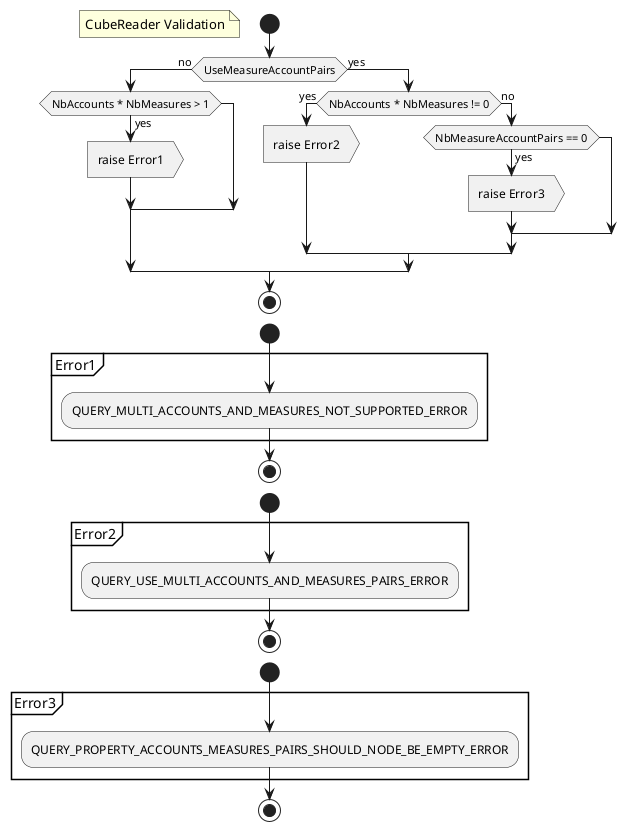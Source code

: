@startuml
skinparam ConditionEndStyle hline
start
floating note left: CubeReader Validation
if (UseMeasureAccountPairs) then (no)
    if (NbAccounts * NbMeasures > 1) then (yes)
        :raise Error1>
    endif
else (yes)
    if (NbAccounts * NbMeasures != 0) then (yes)
        :raise Error2>
    else (no)
        if (NbMeasureAccountPairs == 0) then (yes)
            :raise Error3>
        endif
    endif
endif

stop

start
partition Error1 {
  :QUERY_MULTI_ACCOUNTS_AND_MEASURES_NOT_SUPPORTED_ERROR;
}
stop
start
partition Error2 {
  :QUERY_USE_MULTI_ACCOUNTS_AND_MEASURES_PAIRS_ERROR;
}
stop
start
partition Error3 {
  :QUERY_PROPERTY_ACCOUNTS_MEASURES_PAIRS_SHOULD_NODE_BE_EMPTY_ERROR;
}
stop

@enduml
